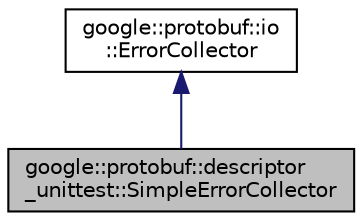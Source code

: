 digraph "google::protobuf::descriptor_unittest::SimpleErrorCollector"
{
 // LATEX_PDF_SIZE
  edge [fontname="Helvetica",fontsize="10",labelfontname="Helvetica",labelfontsize="10"];
  node [fontname="Helvetica",fontsize="10",shape=record];
  Node1 [label="google::protobuf::descriptor\l_unittest::SimpleErrorCollector",height=0.2,width=0.4,color="black", fillcolor="grey75", style="filled", fontcolor="black",tooltip=" "];
  Node2 -> Node1 [dir="back",color="midnightblue",fontsize="10",style="solid",fontname="Helvetica"];
  Node2 [label="google::protobuf::io\l::ErrorCollector",height=0.2,width=0.4,color="black", fillcolor="white", style="filled",URL="$classgoogle_1_1protobuf_1_1io_1_1ErrorCollector.html",tooltip=" "];
}
